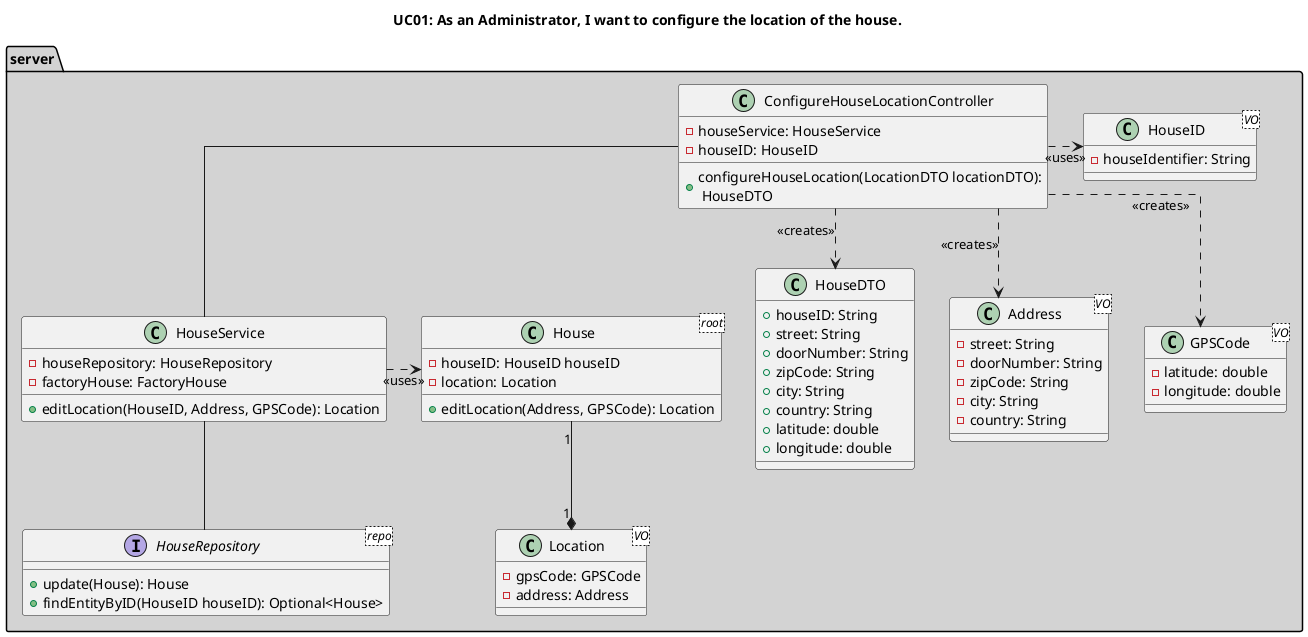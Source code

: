 @startuml
title UC01: As an Administrator, I want to configure the location of the house.
'https://plantuml.com/class-diagram
skinparam linetype ortho

package server #LightGray {

class ConfigureHouseLocationController {
  -houseService: HouseService
  -houseID: HouseID
  +configureHouseLocation(LocationDTO locationDTO):\n HouseDTO
}

class HouseService {
  -houseRepository: HouseRepository
  -factoryHouse: FactoryHouse
  +editLocation(HouseID, Address, GPSCode): Location
}

interface HouseRepository <repo>{
  +update(House): House
  +findEntityByID(HouseID houseID): Optional<House>
}


class House <root>{
  -houseID: HouseID houseID
  -location: Location
  +editLocation(Address, GPSCode): Location
}

class Address <VO>{
  -street: String
  -doorNumber: String
  -zipCode: String
  -city: String
  -country: String
}

class GPSCode <VO>{
  -latitude: double
  -longitude: double
}

class Location <VO>{
  -gpsCode: GPSCode
  -address: Address
}

class HouseDTO {
  +houseID: String
  +street: String
  +doorNumber: String
  +zipCode: String
  +city: String
  +country: String
  +latitude: double
  +longitude: double

}

class HouseID <VO>{
  -houseIdentifier: String
}

ConfigureHouseLocationController -- HouseService
ConfigureHouseLocationController ..> HouseDTO: <<creates>>
ConfigureHouseLocationController ..> Address: <<creates>>
ConfigureHouseLocationController ..> GPSCode: <<creates>>
HouseService -- HouseRepository
ConfigureHouseLocationController .> HouseID: <<uses>>
HouseService .> House: <<uses>>
House "1" --* "1" Location
}
@enduml